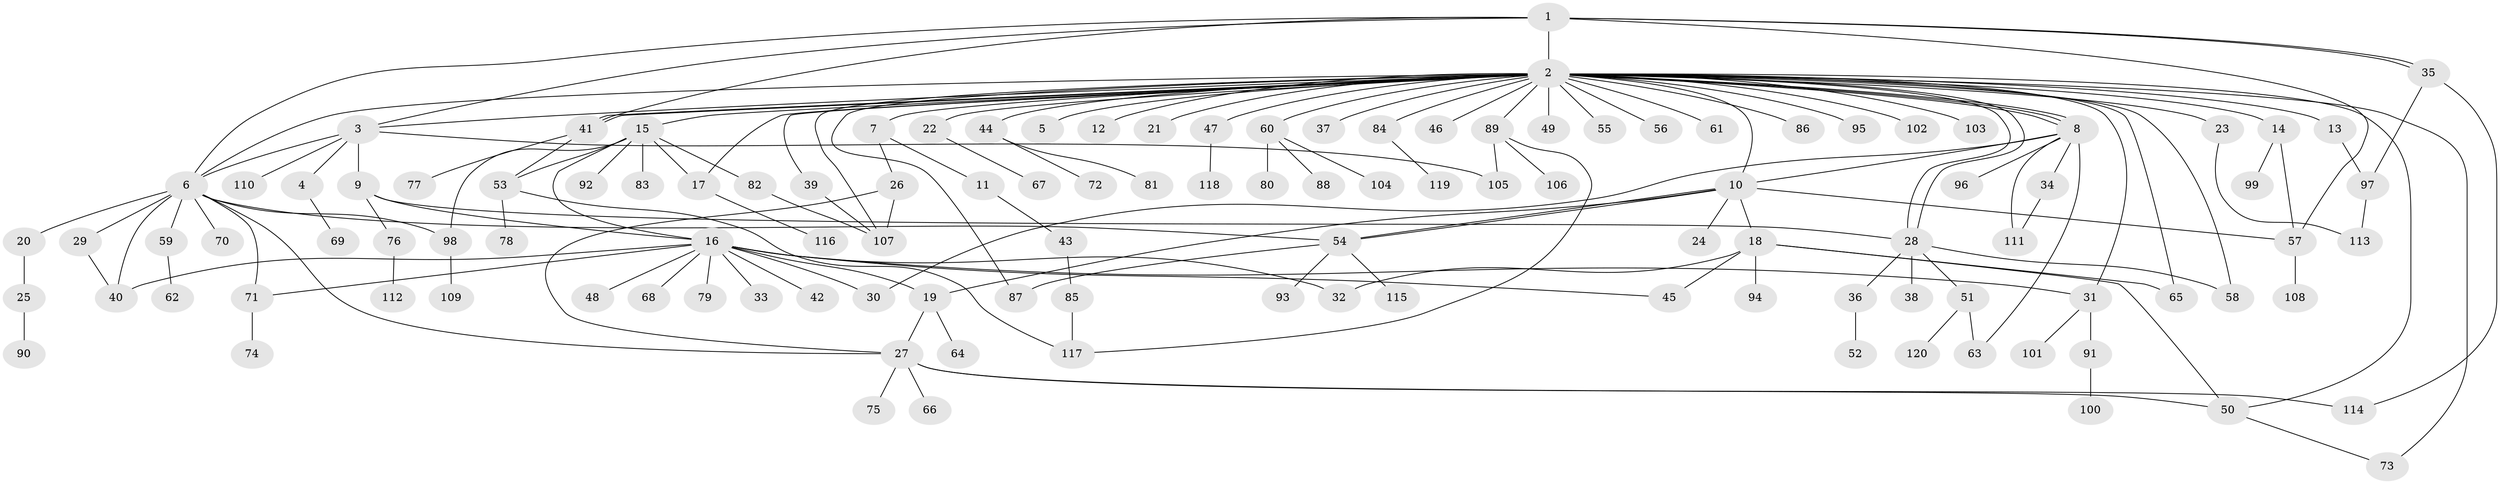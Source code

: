 // coarse degree distribution, {6: 0.031914893617021274, 45: 0.010638297872340425, 1: 0.5106382978723404, 13: 0.02127659574468085, 4: 0.031914893617021274, 9: 0.031914893617021274, 2: 0.24468085106382978, 3: 0.09574468085106383, 10: 0.010638297872340425, 5: 0.010638297872340425}
// Generated by graph-tools (version 1.1) at 2025/41/03/06/25 10:41:49]
// undirected, 120 vertices, 165 edges
graph export_dot {
graph [start="1"]
  node [color=gray90,style=filled];
  1;
  2;
  3;
  4;
  5;
  6;
  7;
  8;
  9;
  10;
  11;
  12;
  13;
  14;
  15;
  16;
  17;
  18;
  19;
  20;
  21;
  22;
  23;
  24;
  25;
  26;
  27;
  28;
  29;
  30;
  31;
  32;
  33;
  34;
  35;
  36;
  37;
  38;
  39;
  40;
  41;
  42;
  43;
  44;
  45;
  46;
  47;
  48;
  49;
  50;
  51;
  52;
  53;
  54;
  55;
  56;
  57;
  58;
  59;
  60;
  61;
  62;
  63;
  64;
  65;
  66;
  67;
  68;
  69;
  70;
  71;
  72;
  73;
  74;
  75;
  76;
  77;
  78;
  79;
  80;
  81;
  82;
  83;
  84;
  85;
  86;
  87;
  88;
  89;
  90;
  91;
  92;
  93;
  94;
  95;
  96;
  97;
  98;
  99;
  100;
  101;
  102;
  103;
  104;
  105;
  106;
  107;
  108;
  109;
  110;
  111;
  112;
  113;
  114;
  115;
  116;
  117;
  118;
  119;
  120;
  1 -- 2;
  1 -- 3;
  1 -- 6;
  1 -- 35;
  1 -- 35;
  1 -- 41;
  1 -- 57;
  2 -- 3;
  2 -- 5;
  2 -- 6;
  2 -- 7;
  2 -- 8;
  2 -- 8;
  2 -- 8;
  2 -- 10;
  2 -- 12;
  2 -- 13;
  2 -- 14;
  2 -- 15;
  2 -- 17;
  2 -- 21;
  2 -- 22;
  2 -- 23;
  2 -- 28;
  2 -- 28;
  2 -- 31;
  2 -- 37;
  2 -- 39;
  2 -- 41;
  2 -- 41;
  2 -- 44;
  2 -- 46;
  2 -- 47;
  2 -- 49;
  2 -- 50;
  2 -- 55;
  2 -- 56;
  2 -- 58;
  2 -- 60;
  2 -- 61;
  2 -- 65;
  2 -- 73;
  2 -- 84;
  2 -- 86;
  2 -- 87;
  2 -- 89;
  2 -- 95;
  2 -- 102;
  2 -- 103;
  2 -- 107;
  3 -- 4;
  3 -- 6;
  3 -- 9;
  3 -- 105;
  3 -- 110;
  4 -- 69;
  6 -- 20;
  6 -- 27;
  6 -- 29;
  6 -- 40;
  6 -- 54;
  6 -- 59;
  6 -- 70;
  6 -- 71;
  6 -- 98;
  7 -- 11;
  7 -- 26;
  8 -- 10;
  8 -- 30;
  8 -- 34;
  8 -- 63;
  8 -- 96;
  8 -- 111;
  9 -- 16;
  9 -- 28;
  9 -- 76;
  10 -- 18;
  10 -- 19;
  10 -- 24;
  10 -- 54;
  10 -- 54;
  10 -- 57;
  11 -- 43;
  13 -- 97;
  14 -- 57;
  14 -- 99;
  15 -- 16;
  15 -- 17;
  15 -- 53;
  15 -- 82;
  15 -- 83;
  15 -- 92;
  15 -- 98;
  16 -- 19;
  16 -- 30;
  16 -- 31;
  16 -- 32;
  16 -- 33;
  16 -- 40;
  16 -- 42;
  16 -- 45;
  16 -- 48;
  16 -- 68;
  16 -- 71;
  16 -- 79;
  17 -- 116;
  18 -- 32;
  18 -- 45;
  18 -- 50;
  18 -- 65;
  18 -- 94;
  19 -- 27;
  19 -- 64;
  20 -- 25;
  22 -- 67;
  23 -- 113;
  25 -- 90;
  26 -- 27;
  26 -- 107;
  27 -- 50;
  27 -- 66;
  27 -- 75;
  27 -- 114;
  28 -- 36;
  28 -- 38;
  28 -- 51;
  28 -- 58;
  29 -- 40;
  31 -- 91;
  31 -- 101;
  34 -- 111;
  35 -- 97;
  35 -- 114;
  36 -- 52;
  39 -- 107;
  41 -- 53;
  41 -- 77;
  43 -- 85;
  44 -- 72;
  44 -- 81;
  47 -- 118;
  50 -- 73;
  51 -- 63;
  51 -- 120;
  53 -- 78;
  53 -- 117;
  54 -- 87;
  54 -- 93;
  54 -- 115;
  57 -- 108;
  59 -- 62;
  60 -- 80;
  60 -- 88;
  60 -- 104;
  71 -- 74;
  76 -- 112;
  82 -- 107;
  84 -- 119;
  85 -- 117;
  89 -- 105;
  89 -- 106;
  89 -- 117;
  91 -- 100;
  97 -- 113;
  98 -- 109;
}
